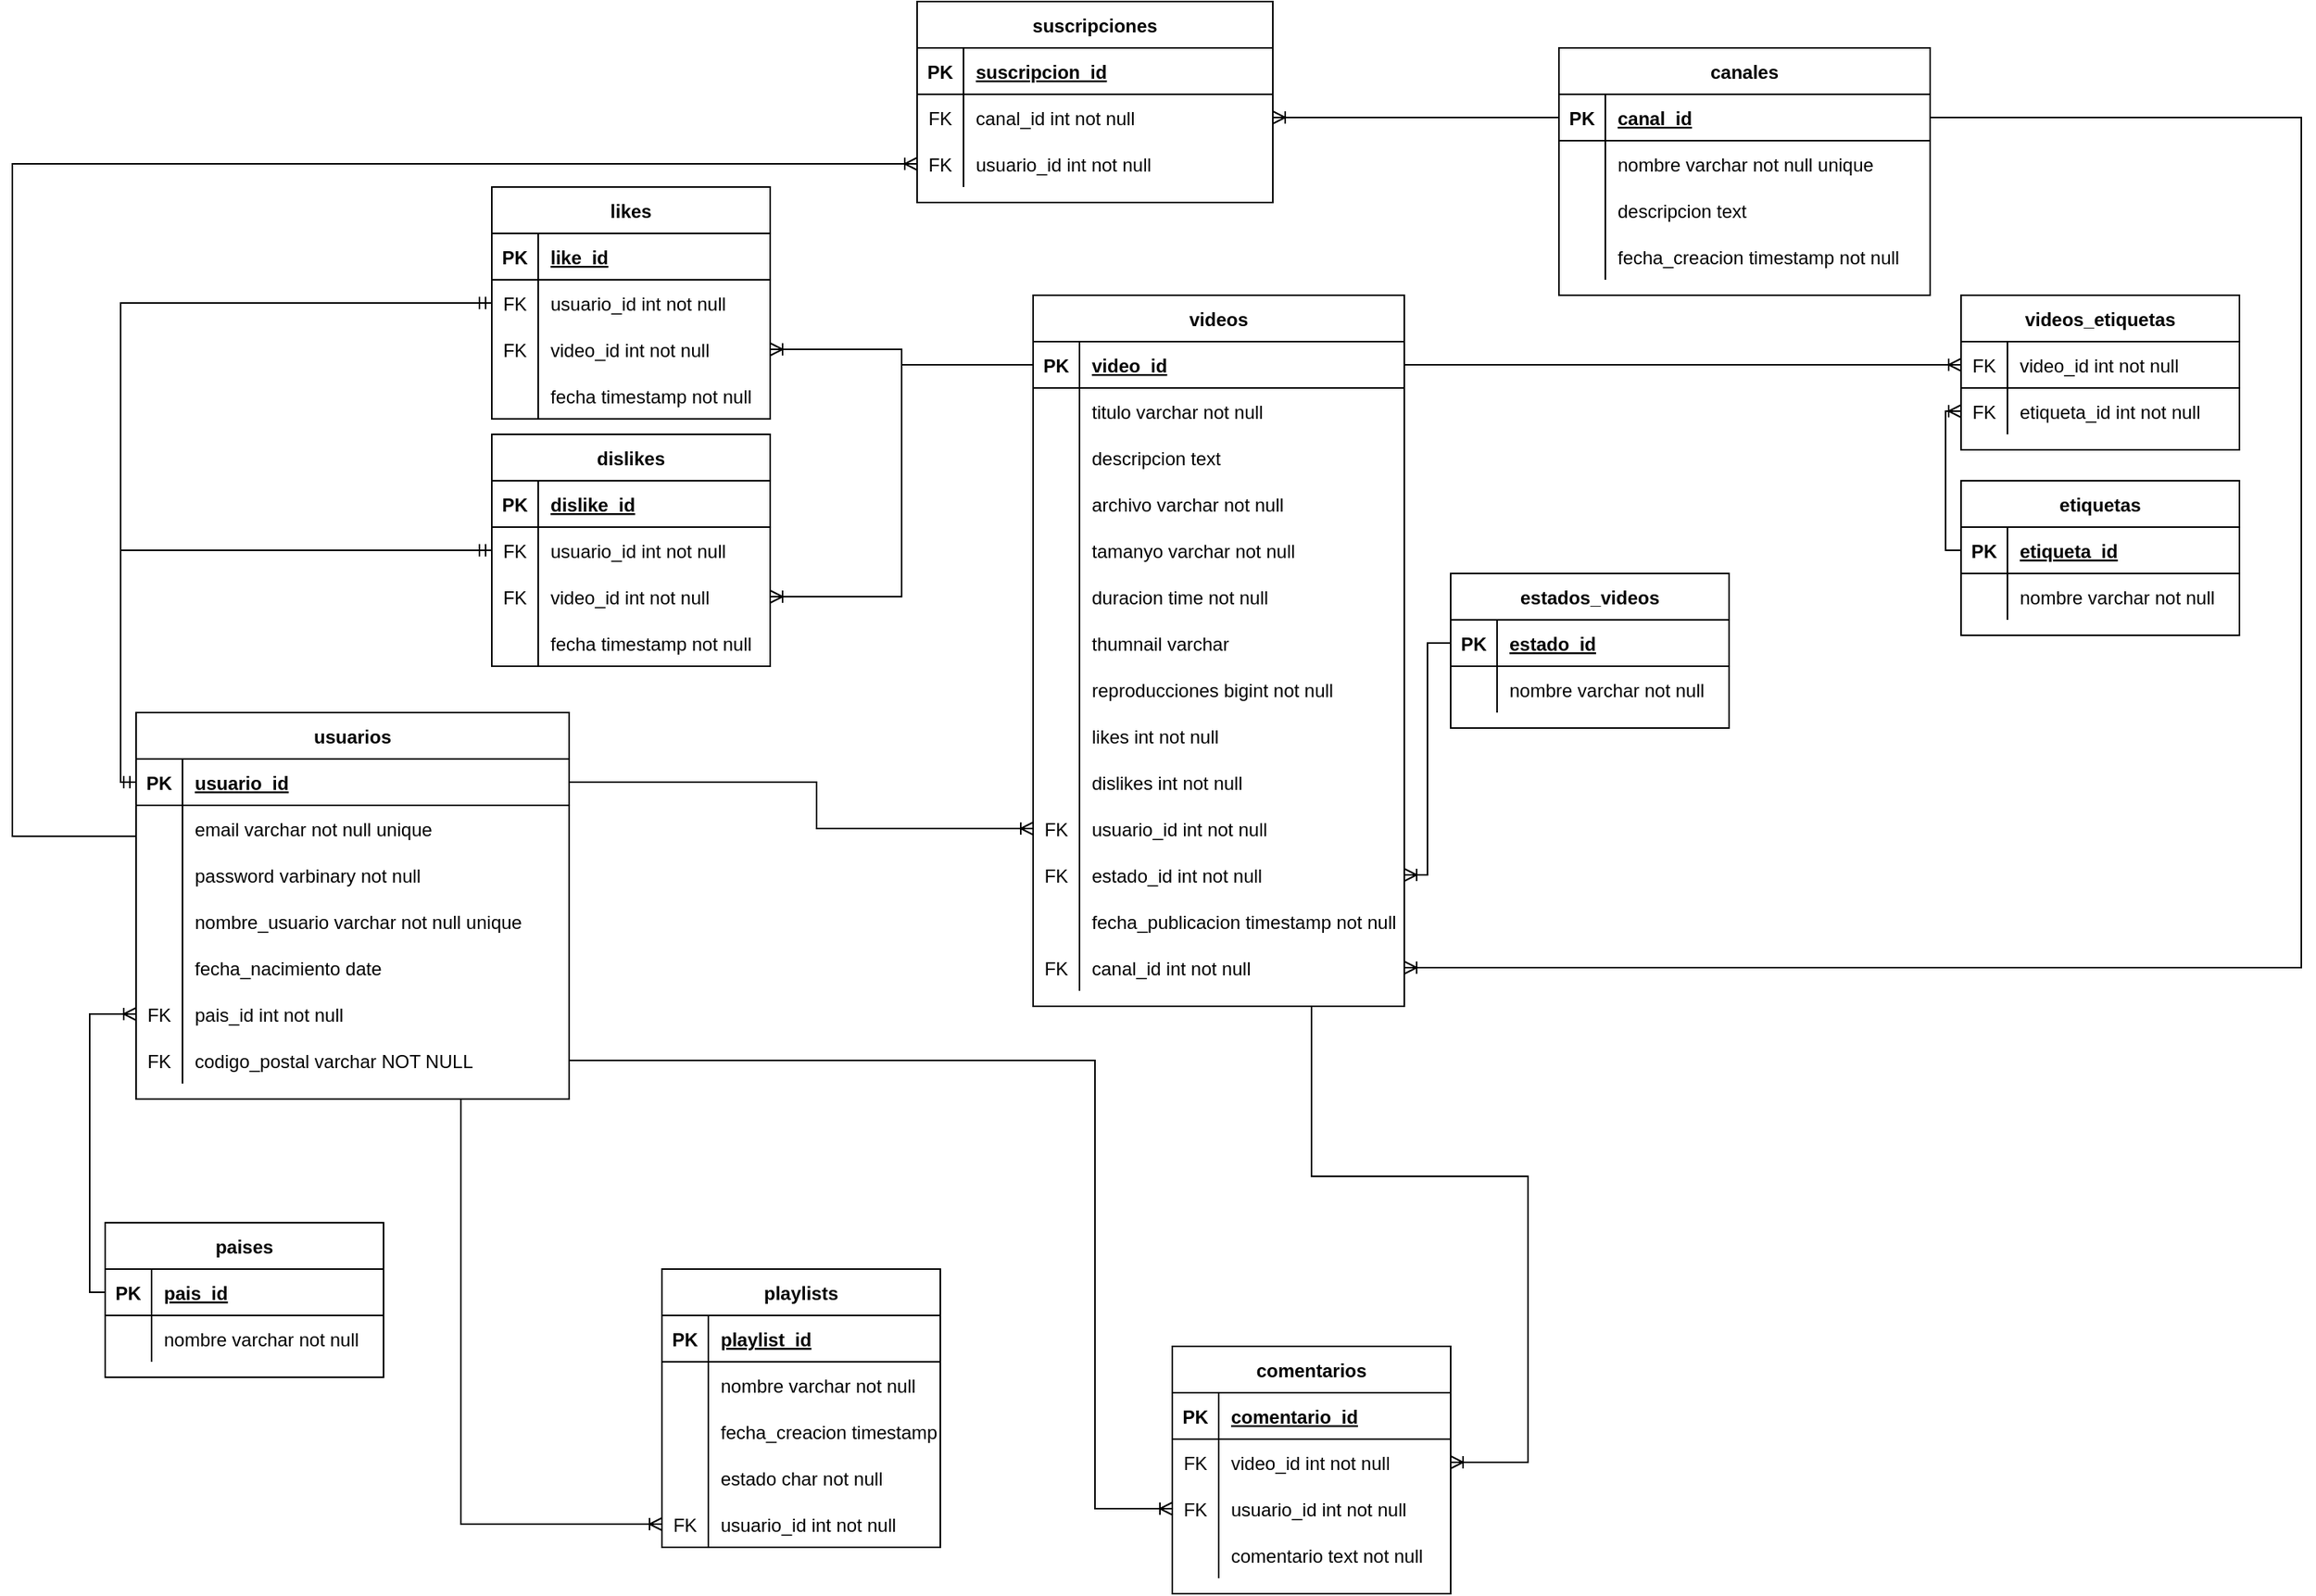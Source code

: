 <mxfile version="14.4.9" type="device"><diagram id="R2lEEEUBdFMjLlhIrx00" name="Page-1"><mxGraphModel dx="1892" dy="1236" grid="1" gridSize="10" guides="1" tooltips="1" connect="1" arrows="1" fold="1" page="1" pageScale="1" pageWidth="850" pageHeight="1100" math="0" shadow="0" extFonts="Permanent Marker^https://fonts.googleapis.com/css?family=Permanent+Marker"><root><mxCell id="0"/><mxCell id="1" parent="0"/><mxCell id="IpxBNxdWQADpbXSCdA3U-2" value="usuarios" style="shape=table;startSize=30;container=1;collapsible=1;childLayout=tableLayout;fixedRows=1;rowLines=0;fontStyle=1;align=center;resizeLast=1;" vertex="1" parent="1"><mxGeometry x="160" y="490" width="280" height="250" as="geometry"/></mxCell><mxCell id="IpxBNxdWQADpbXSCdA3U-3" value="" style="shape=partialRectangle;collapsible=0;dropTarget=0;pointerEvents=0;fillColor=none;top=0;left=0;bottom=1;right=0;points=[[0,0.5],[1,0.5]];portConstraint=eastwest;" vertex="1" parent="IpxBNxdWQADpbXSCdA3U-2"><mxGeometry y="30" width="280" height="30" as="geometry"/></mxCell><mxCell id="IpxBNxdWQADpbXSCdA3U-4" value="PK" style="shape=partialRectangle;connectable=0;fillColor=none;top=0;left=0;bottom=0;right=0;fontStyle=1;overflow=hidden;" vertex="1" parent="IpxBNxdWQADpbXSCdA3U-3"><mxGeometry width="30" height="30" as="geometry"/></mxCell><mxCell id="IpxBNxdWQADpbXSCdA3U-5" value="usuario_id" style="shape=partialRectangle;connectable=0;fillColor=none;top=0;left=0;bottom=0;right=0;align=left;spacingLeft=6;fontStyle=5;overflow=hidden;" vertex="1" parent="IpxBNxdWQADpbXSCdA3U-3"><mxGeometry x="30" width="250" height="30" as="geometry"/></mxCell><mxCell id="IpxBNxdWQADpbXSCdA3U-6" value="" style="shape=partialRectangle;collapsible=0;dropTarget=0;pointerEvents=0;fillColor=none;top=0;left=0;bottom=0;right=0;points=[[0,0.5],[1,0.5]];portConstraint=eastwest;" vertex="1" parent="IpxBNxdWQADpbXSCdA3U-2"><mxGeometry y="60" width="280" height="30" as="geometry"/></mxCell><mxCell id="IpxBNxdWQADpbXSCdA3U-7" value="" style="shape=partialRectangle;connectable=0;fillColor=none;top=0;left=0;bottom=0;right=0;editable=1;overflow=hidden;" vertex="1" parent="IpxBNxdWQADpbXSCdA3U-6"><mxGeometry width="30" height="30" as="geometry"/></mxCell><mxCell id="IpxBNxdWQADpbXSCdA3U-8" value="email varchar not null unique" style="shape=partialRectangle;connectable=0;fillColor=none;top=0;left=0;bottom=0;right=0;align=left;spacingLeft=6;overflow=hidden;" vertex="1" parent="IpxBNxdWQADpbXSCdA3U-6"><mxGeometry x="30" width="250" height="30" as="geometry"/></mxCell><mxCell id="IpxBNxdWQADpbXSCdA3U-9" value="" style="shape=partialRectangle;collapsible=0;dropTarget=0;pointerEvents=0;fillColor=none;top=0;left=0;bottom=0;right=0;points=[[0,0.5],[1,0.5]];portConstraint=eastwest;" vertex="1" parent="IpxBNxdWQADpbXSCdA3U-2"><mxGeometry y="90" width="280" height="30" as="geometry"/></mxCell><mxCell id="IpxBNxdWQADpbXSCdA3U-10" value="" style="shape=partialRectangle;connectable=0;fillColor=none;top=0;left=0;bottom=0;right=0;editable=1;overflow=hidden;" vertex="1" parent="IpxBNxdWQADpbXSCdA3U-9"><mxGeometry width="30" height="30" as="geometry"/></mxCell><mxCell id="IpxBNxdWQADpbXSCdA3U-11" value="password varbinary not null" style="shape=partialRectangle;connectable=0;fillColor=none;top=0;left=0;bottom=0;right=0;align=left;spacingLeft=6;overflow=hidden;" vertex="1" parent="IpxBNxdWQADpbXSCdA3U-9"><mxGeometry x="30" width="250" height="30" as="geometry"/></mxCell><mxCell id="IpxBNxdWQADpbXSCdA3U-12" value="" style="shape=partialRectangle;collapsible=0;dropTarget=0;pointerEvents=0;fillColor=none;top=0;left=0;bottom=0;right=0;points=[[0,0.5],[1,0.5]];portConstraint=eastwest;" vertex="1" parent="IpxBNxdWQADpbXSCdA3U-2"><mxGeometry y="120" width="280" height="30" as="geometry"/></mxCell><mxCell id="IpxBNxdWQADpbXSCdA3U-13" value="" style="shape=partialRectangle;connectable=0;fillColor=none;top=0;left=0;bottom=0;right=0;editable=1;overflow=hidden;" vertex="1" parent="IpxBNxdWQADpbXSCdA3U-12"><mxGeometry width="30" height="30" as="geometry"/></mxCell><mxCell id="IpxBNxdWQADpbXSCdA3U-14" value="nombre_usuario varchar not null unique" style="shape=partialRectangle;connectable=0;fillColor=none;top=0;left=0;bottom=0;right=0;align=left;spacingLeft=6;overflow=hidden;" vertex="1" parent="IpxBNxdWQADpbXSCdA3U-12"><mxGeometry x="30" width="250" height="30" as="geometry"/></mxCell><mxCell id="IpxBNxdWQADpbXSCdA3U-15" value="" style="shape=partialRectangle;collapsible=0;dropTarget=0;pointerEvents=0;fillColor=none;top=0;left=0;bottom=0;right=0;points=[[0,0.5],[1,0.5]];portConstraint=eastwest;" vertex="1" parent="IpxBNxdWQADpbXSCdA3U-2"><mxGeometry y="150" width="280" height="30" as="geometry"/></mxCell><mxCell id="IpxBNxdWQADpbXSCdA3U-16" value="" style="shape=partialRectangle;connectable=0;fillColor=none;top=0;left=0;bottom=0;right=0;editable=1;overflow=hidden;" vertex="1" parent="IpxBNxdWQADpbXSCdA3U-15"><mxGeometry width="30" height="30" as="geometry"/></mxCell><mxCell id="IpxBNxdWQADpbXSCdA3U-17" value="fecha_nacimiento date" style="shape=partialRectangle;connectable=0;fillColor=none;top=0;left=0;bottom=0;right=0;align=left;spacingLeft=6;overflow=hidden;" vertex="1" parent="IpxBNxdWQADpbXSCdA3U-15"><mxGeometry x="30" width="250" height="30" as="geometry"/></mxCell><mxCell id="IpxBNxdWQADpbXSCdA3U-18" value="" style="shape=partialRectangle;collapsible=0;dropTarget=0;pointerEvents=0;fillColor=none;top=0;left=0;bottom=0;right=0;points=[[0,0.5],[1,0.5]];portConstraint=eastwest;" vertex="1" parent="IpxBNxdWQADpbXSCdA3U-2"><mxGeometry y="180" width="280" height="30" as="geometry"/></mxCell><mxCell id="IpxBNxdWQADpbXSCdA3U-19" value="FK" style="shape=partialRectangle;connectable=0;fillColor=none;top=0;left=0;bottom=0;right=0;editable=1;overflow=hidden;" vertex="1" parent="IpxBNxdWQADpbXSCdA3U-18"><mxGeometry width="30" height="30" as="geometry"/></mxCell><mxCell id="IpxBNxdWQADpbXSCdA3U-20" value="pais_id int not null" style="shape=partialRectangle;connectable=0;fillColor=none;top=0;left=0;bottom=0;right=0;align=left;spacingLeft=6;overflow=hidden;" vertex="1" parent="IpxBNxdWQADpbXSCdA3U-18"><mxGeometry x="30" width="250" height="30" as="geometry"/></mxCell><mxCell id="IpxBNxdWQADpbXSCdA3U-21" value="" style="shape=partialRectangle;collapsible=0;dropTarget=0;pointerEvents=0;fillColor=none;top=0;left=0;bottom=0;right=0;points=[[0,0.5],[1,0.5]];portConstraint=eastwest;" vertex="1" parent="IpxBNxdWQADpbXSCdA3U-2"><mxGeometry y="210" width="280" height="30" as="geometry"/></mxCell><mxCell id="IpxBNxdWQADpbXSCdA3U-22" value="FK" style="shape=partialRectangle;connectable=0;fillColor=none;top=0;left=0;bottom=0;right=0;editable=1;overflow=hidden;" vertex="1" parent="IpxBNxdWQADpbXSCdA3U-21"><mxGeometry width="30" height="30" as="geometry"/></mxCell><mxCell id="IpxBNxdWQADpbXSCdA3U-23" value="codigo_postal varchar NOT NULL" style="shape=partialRectangle;connectable=0;fillColor=none;top=0;left=0;bottom=0;right=0;align=left;spacingLeft=6;overflow=hidden;" vertex="1" parent="IpxBNxdWQADpbXSCdA3U-21"><mxGeometry x="30" width="250" height="30" as="geometry"/></mxCell><mxCell id="IpxBNxdWQADpbXSCdA3U-24" value="videos" style="shape=table;startSize=30;container=1;collapsible=1;childLayout=tableLayout;fixedRows=1;rowLines=0;fontStyle=1;align=center;resizeLast=1;" vertex="1" parent="1"><mxGeometry x="740" y="220" width="240" height="460" as="geometry"/></mxCell><mxCell id="IpxBNxdWQADpbXSCdA3U-25" value="" style="shape=partialRectangle;collapsible=0;dropTarget=0;pointerEvents=0;fillColor=none;top=0;left=0;bottom=1;right=0;points=[[0,0.5],[1,0.5]];portConstraint=eastwest;" vertex="1" parent="IpxBNxdWQADpbXSCdA3U-24"><mxGeometry y="30" width="240" height="30" as="geometry"/></mxCell><mxCell id="IpxBNxdWQADpbXSCdA3U-26" value="PK" style="shape=partialRectangle;connectable=0;fillColor=none;top=0;left=0;bottom=0;right=0;fontStyle=1;overflow=hidden;" vertex="1" parent="IpxBNxdWQADpbXSCdA3U-25"><mxGeometry width="30" height="30" as="geometry"/></mxCell><mxCell id="IpxBNxdWQADpbXSCdA3U-27" value="video_id" style="shape=partialRectangle;connectable=0;fillColor=none;top=0;left=0;bottom=0;right=0;align=left;spacingLeft=6;fontStyle=5;overflow=hidden;" vertex="1" parent="IpxBNxdWQADpbXSCdA3U-25"><mxGeometry x="30" width="210" height="30" as="geometry"/></mxCell><mxCell id="IpxBNxdWQADpbXSCdA3U-28" value="" style="shape=partialRectangle;collapsible=0;dropTarget=0;pointerEvents=0;fillColor=none;top=0;left=0;bottom=0;right=0;points=[[0,0.5],[1,0.5]];portConstraint=eastwest;" vertex="1" parent="IpxBNxdWQADpbXSCdA3U-24"><mxGeometry y="60" width="240" height="30" as="geometry"/></mxCell><mxCell id="IpxBNxdWQADpbXSCdA3U-29" value="" style="shape=partialRectangle;connectable=0;fillColor=none;top=0;left=0;bottom=0;right=0;editable=1;overflow=hidden;" vertex="1" parent="IpxBNxdWQADpbXSCdA3U-28"><mxGeometry width="30" height="30" as="geometry"/></mxCell><mxCell id="IpxBNxdWQADpbXSCdA3U-30" value="titulo varchar not null" style="shape=partialRectangle;connectable=0;fillColor=none;top=0;left=0;bottom=0;right=0;align=left;spacingLeft=6;overflow=hidden;" vertex="1" parent="IpxBNxdWQADpbXSCdA3U-28"><mxGeometry x="30" width="210" height="30" as="geometry"/></mxCell><mxCell id="IpxBNxdWQADpbXSCdA3U-31" value="" style="shape=partialRectangle;collapsible=0;dropTarget=0;pointerEvents=0;fillColor=none;top=0;left=0;bottom=0;right=0;points=[[0,0.5],[1,0.5]];portConstraint=eastwest;" vertex="1" parent="IpxBNxdWQADpbXSCdA3U-24"><mxGeometry y="90" width="240" height="30" as="geometry"/></mxCell><mxCell id="IpxBNxdWQADpbXSCdA3U-32" value="" style="shape=partialRectangle;connectable=0;fillColor=none;top=0;left=0;bottom=0;right=0;editable=1;overflow=hidden;" vertex="1" parent="IpxBNxdWQADpbXSCdA3U-31"><mxGeometry width="30" height="30" as="geometry"/></mxCell><mxCell id="IpxBNxdWQADpbXSCdA3U-33" value="descripcion text" style="shape=partialRectangle;connectable=0;fillColor=none;top=0;left=0;bottom=0;right=0;align=left;spacingLeft=6;overflow=hidden;" vertex="1" parent="IpxBNxdWQADpbXSCdA3U-31"><mxGeometry x="30" width="210" height="30" as="geometry"/></mxCell><mxCell id="IpxBNxdWQADpbXSCdA3U-34" value="" style="shape=partialRectangle;collapsible=0;dropTarget=0;pointerEvents=0;fillColor=none;top=0;left=0;bottom=0;right=0;points=[[0,0.5],[1,0.5]];portConstraint=eastwest;" vertex="1" parent="IpxBNxdWQADpbXSCdA3U-24"><mxGeometry y="120" width="240" height="30" as="geometry"/></mxCell><mxCell id="IpxBNxdWQADpbXSCdA3U-35" value="" style="shape=partialRectangle;connectable=0;fillColor=none;top=0;left=0;bottom=0;right=0;editable=1;overflow=hidden;" vertex="1" parent="IpxBNxdWQADpbXSCdA3U-34"><mxGeometry width="30" height="30" as="geometry"/></mxCell><mxCell id="IpxBNxdWQADpbXSCdA3U-36" value="archivo varchar not null" style="shape=partialRectangle;connectable=0;fillColor=none;top=0;left=0;bottom=0;right=0;align=left;spacingLeft=6;overflow=hidden;" vertex="1" parent="IpxBNxdWQADpbXSCdA3U-34"><mxGeometry x="30" width="210" height="30" as="geometry"/></mxCell><mxCell id="IpxBNxdWQADpbXSCdA3U-37" value="" style="shape=partialRectangle;collapsible=0;dropTarget=0;pointerEvents=0;fillColor=none;top=0;left=0;bottom=0;right=0;points=[[0,0.5],[1,0.5]];portConstraint=eastwest;" vertex="1" parent="IpxBNxdWQADpbXSCdA3U-24"><mxGeometry y="150" width="240" height="30" as="geometry"/></mxCell><mxCell id="IpxBNxdWQADpbXSCdA3U-38" value="" style="shape=partialRectangle;connectable=0;fillColor=none;top=0;left=0;bottom=0;right=0;editable=1;overflow=hidden;" vertex="1" parent="IpxBNxdWQADpbXSCdA3U-37"><mxGeometry width="30" height="30" as="geometry"/></mxCell><mxCell id="IpxBNxdWQADpbXSCdA3U-39" value="tamanyo varchar not null" style="shape=partialRectangle;connectable=0;fillColor=none;top=0;left=0;bottom=0;right=0;align=left;spacingLeft=6;overflow=hidden;" vertex="1" parent="IpxBNxdWQADpbXSCdA3U-37"><mxGeometry x="30" width="210" height="30" as="geometry"/></mxCell><mxCell id="IpxBNxdWQADpbXSCdA3U-40" value="" style="shape=partialRectangle;collapsible=0;dropTarget=0;pointerEvents=0;fillColor=none;top=0;left=0;bottom=0;right=0;points=[[0,0.5],[1,0.5]];portConstraint=eastwest;" vertex="1" parent="IpxBNxdWQADpbXSCdA3U-24"><mxGeometry y="180" width="240" height="30" as="geometry"/></mxCell><mxCell id="IpxBNxdWQADpbXSCdA3U-41" value="" style="shape=partialRectangle;connectable=0;fillColor=none;top=0;left=0;bottom=0;right=0;editable=1;overflow=hidden;" vertex="1" parent="IpxBNxdWQADpbXSCdA3U-40"><mxGeometry width="30" height="30" as="geometry"/></mxCell><mxCell id="IpxBNxdWQADpbXSCdA3U-42" value="duracion time not null" style="shape=partialRectangle;connectable=0;fillColor=none;top=0;left=0;bottom=0;right=0;align=left;spacingLeft=6;overflow=hidden;" vertex="1" parent="IpxBNxdWQADpbXSCdA3U-40"><mxGeometry x="30" width="210" height="30" as="geometry"/></mxCell><mxCell id="IpxBNxdWQADpbXSCdA3U-43" value="" style="shape=partialRectangle;collapsible=0;dropTarget=0;pointerEvents=0;fillColor=none;top=0;left=0;bottom=0;right=0;points=[[0,0.5],[1,0.5]];portConstraint=eastwest;" vertex="1" parent="IpxBNxdWQADpbXSCdA3U-24"><mxGeometry y="210" width="240" height="30" as="geometry"/></mxCell><mxCell id="IpxBNxdWQADpbXSCdA3U-44" value="" style="shape=partialRectangle;connectable=0;fillColor=none;top=0;left=0;bottom=0;right=0;editable=1;overflow=hidden;" vertex="1" parent="IpxBNxdWQADpbXSCdA3U-43"><mxGeometry width="30" height="30" as="geometry"/></mxCell><mxCell id="IpxBNxdWQADpbXSCdA3U-45" value="thumnail varchar" style="shape=partialRectangle;connectable=0;fillColor=none;top=0;left=0;bottom=0;right=0;align=left;spacingLeft=6;overflow=hidden;" vertex="1" parent="IpxBNxdWQADpbXSCdA3U-43"><mxGeometry x="30" width="210" height="30" as="geometry"/></mxCell><mxCell id="IpxBNxdWQADpbXSCdA3U-46" value="" style="shape=partialRectangle;collapsible=0;dropTarget=0;pointerEvents=0;fillColor=none;top=0;left=0;bottom=0;right=0;points=[[0,0.5],[1,0.5]];portConstraint=eastwest;" vertex="1" parent="IpxBNxdWQADpbXSCdA3U-24"><mxGeometry y="240" width="240" height="30" as="geometry"/></mxCell><mxCell id="IpxBNxdWQADpbXSCdA3U-47" value="" style="shape=partialRectangle;connectable=0;fillColor=none;top=0;left=0;bottom=0;right=0;editable=1;overflow=hidden;" vertex="1" parent="IpxBNxdWQADpbXSCdA3U-46"><mxGeometry width="30" height="30" as="geometry"/></mxCell><mxCell id="IpxBNxdWQADpbXSCdA3U-48" value="reproducciones bigint not null" style="shape=partialRectangle;connectable=0;fillColor=none;top=0;left=0;bottom=0;right=0;align=left;spacingLeft=6;overflow=hidden;" vertex="1" parent="IpxBNxdWQADpbXSCdA3U-46"><mxGeometry x="30" width="210" height="30" as="geometry"/></mxCell><mxCell id="IpxBNxdWQADpbXSCdA3U-49" value="" style="shape=partialRectangle;collapsible=0;dropTarget=0;pointerEvents=0;fillColor=none;top=0;left=0;bottom=0;right=0;points=[[0,0.5],[1,0.5]];portConstraint=eastwest;" vertex="1" parent="IpxBNxdWQADpbXSCdA3U-24"><mxGeometry y="270" width="240" height="30" as="geometry"/></mxCell><mxCell id="IpxBNxdWQADpbXSCdA3U-50" value="" style="shape=partialRectangle;connectable=0;fillColor=none;top=0;left=0;bottom=0;right=0;editable=1;overflow=hidden;" vertex="1" parent="IpxBNxdWQADpbXSCdA3U-49"><mxGeometry width="30" height="30" as="geometry"/></mxCell><mxCell id="IpxBNxdWQADpbXSCdA3U-51" value="likes int not null" style="shape=partialRectangle;connectable=0;fillColor=none;top=0;left=0;bottom=0;right=0;align=left;spacingLeft=6;overflow=hidden;" vertex="1" parent="IpxBNxdWQADpbXSCdA3U-49"><mxGeometry x="30" width="210" height="30" as="geometry"/></mxCell><mxCell id="IpxBNxdWQADpbXSCdA3U-52" value="" style="shape=partialRectangle;collapsible=0;dropTarget=0;pointerEvents=0;fillColor=none;top=0;left=0;bottom=0;right=0;points=[[0,0.5],[1,0.5]];portConstraint=eastwest;" vertex="1" parent="IpxBNxdWQADpbXSCdA3U-24"><mxGeometry y="300" width="240" height="30" as="geometry"/></mxCell><mxCell id="IpxBNxdWQADpbXSCdA3U-53" value="" style="shape=partialRectangle;connectable=0;fillColor=none;top=0;left=0;bottom=0;right=0;editable=1;overflow=hidden;" vertex="1" parent="IpxBNxdWQADpbXSCdA3U-52"><mxGeometry width="30" height="30" as="geometry"/></mxCell><mxCell id="IpxBNxdWQADpbXSCdA3U-54" value="dislikes int not null" style="shape=partialRectangle;connectable=0;fillColor=none;top=0;left=0;bottom=0;right=0;align=left;spacingLeft=6;overflow=hidden;" vertex="1" parent="IpxBNxdWQADpbXSCdA3U-52"><mxGeometry x="30" width="210" height="30" as="geometry"/></mxCell><mxCell id="IpxBNxdWQADpbXSCdA3U-55" value="" style="shape=partialRectangle;collapsible=0;dropTarget=0;pointerEvents=0;fillColor=none;top=0;left=0;bottom=0;right=0;points=[[0,0.5],[1,0.5]];portConstraint=eastwest;" vertex="1" parent="IpxBNxdWQADpbXSCdA3U-24"><mxGeometry y="330" width="240" height="30" as="geometry"/></mxCell><mxCell id="IpxBNxdWQADpbXSCdA3U-56" value="FK" style="shape=partialRectangle;connectable=0;fillColor=none;top=0;left=0;bottom=0;right=0;editable=1;overflow=hidden;" vertex="1" parent="IpxBNxdWQADpbXSCdA3U-55"><mxGeometry width="30" height="30" as="geometry"/></mxCell><mxCell id="IpxBNxdWQADpbXSCdA3U-57" value="usuario_id int not null" style="shape=partialRectangle;connectable=0;fillColor=none;top=0;left=0;bottom=0;right=0;align=left;spacingLeft=6;overflow=hidden;" vertex="1" parent="IpxBNxdWQADpbXSCdA3U-55"><mxGeometry x="30" width="210" height="30" as="geometry"/></mxCell><mxCell id="IpxBNxdWQADpbXSCdA3U-71" value="" style="shape=partialRectangle;collapsible=0;dropTarget=0;pointerEvents=0;fillColor=none;top=0;left=0;bottom=0;right=0;points=[[0,0.5],[1,0.5]];portConstraint=eastwest;" vertex="1" parent="IpxBNxdWQADpbXSCdA3U-24"><mxGeometry y="360" width="240" height="30" as="geometry"/></mxCell><mxCell id="IpxBNxdWQADpbXSCdA3U-72" value="FK" style="shape=partialRectangle;connectable=0;fillColor=none;top=0;left=0;bottom=0;right=0;editable=1;overflow=hidden;" vertex="1" parent="IpxBNxdWQADpbXSCdA3U-71"><mxGeometry width="30" height="30" as="geometry"/></mxCell><mxCell id="IpxBNxdWQADpbXSCdA3U-73" value="estado_id int not null" style="shape=partialRectangle;connectable=0;fillColor=none;top=0;left=0;bottom=0;right=0;align=left;spacingLeft=6;overflow=hidden;" vertex="1" parent="IpxBNxdWQADpbXSCdA3U-71"><mxGeometry x="30" width="210" height="30" as="geometry"/></mxCell><mxCell id="IpxBNxdWQADpbXSCdA3U-88" value="" style="shape=partialRectangle;collapsible=0;dropTarget=0;pointerEvents=0;fillColor=none;top=0;left=0;bottom=0;right=0;points=[[0,0.5],[1,0.5]];portConstraint=eastwest;" vertex="1" parent="IpxBNxdWQADpbXSCdA3U-24"><mxGeometry y="390" width="240" height="30" as="geometry"/></mxCell><mxCell id="IpxBNxdWQADpbXSCdA3U-89" value="" style="shape=partialRectangle;connectable=0;fillColor=none;top=0;left=0;bottom=0;right=0;editable=1;overflow=hidden;" vertex="1" parent="IpxBNxdWQADpbXSCdA3U-88"><mxGeometry width="30" height="30" as="geometry"/></mxCell><mxCell id="IpxBNxdWQADpbXSCdA3U-90" value="fecha_publicacion timestamp not null" style="shape=partialRectangle;connectable=0;fillColor=none;top=0;left=0;bottom=0;right=0;align=left;spacingLeft=6;overflow=hidden;" vertex="1" parent="IpxBNxdWQADpbXSCdA3U-88"><mxGeometry x="30" width="210" height="30" as="geometry"/></mxCell><mxCell id="IpxBNxdWQADpbXSCdA3U-207" value="" style="shape=partialRectangle;collapsible=0;dropTarget=0;pointerEvents=0;fillColor=none;top=0;left=0;bottom=0;right=0;points=[[0,0.5],[1,0.5]];portConstraint=eastwest;" vertex="1" parent="IpxBNxdWQADpbXSCdA3U-24"><mxGeometry y="420" width="240" height="30" as="geometry"/></mxCell><mxCell id="IpxBNxdWQADpbXSCdA3U-208" value="FK" style="shape=partialRectangle;connectable=0;fillColor=none;top=0;left=0;bottom=0;right=0;editable=1;overflow=hidden;" vertex="1" parent="IpxBNxdWQADpbXSCdA3U-207"><mxGeometry width="30" height="30" as="geometry"/></mxCell><mxCell id="IpxBNxdWQADpbXSCdA3U-209" value="canal_id int not null" style="shape=partialRectangle;connectable=0;fillColor=none;top=0;left=0;bottom=0;right=0;align=left;spacingLeft=6;overflow=hidden;" vertex="1" parent="IpxBNxdWQADpbXSCdA3U-207"><mxGeometry x="30" width="210" height="30" as="geometry"/></mxCell><mxCell id="IpxBNxdWQADpbXSCdA3U-58" value="estados_videos" style="shape=table;startSize=30;container=1;collapsible=1;childLayout=tableLayout;fixedRows=1;rowLines=0;fontStyle=1;align=center;resizeLast=1;" vertex="1" parent="1"><mxGeometry x="1010" y="400" width="180" height="100" as="geometry"/></mxCell><mxCell id="IpxBNxdWQADpbXSCdA3U-59" value="" style="shape=partialRectangle;collapsible=0;dropTarget=0;pointerEvents=0;fillColor=none;top=0;left=0;bottom=1;right=0;points=[[0,0.5],[1,0.5]];portConstraint=eastwest;" vertex="1" parent="IpxBNxdWQADpbXSCdA3U-58"><mxGeometry y="30" width="180" height="30" as="geometry"/></mxCell><mxCell id="IpxBNxdWQADpbXSCdA3U-60" value="PK" style="shape=partialRectangle;connectable=0;fillColor=none;top=0;left=0;bottom=0;right=0;fontStyle=1;overflow=hidden;" vertex="1" parent="IpxBNxdWQADpbXSCdA3U-59"><mxGeometry width="30" height="30" as="geometry"/></mxCell><mxCell id="IpxBNxdWQADpbXSCdA3U-61" value="estado_id" style="shape=partialRectangle;connectable=0;fillColor=none;top=0;left=0;bottom=0;right=0;align=left;spacingLeft=6;fontStyle=5;overflow=hidden;" vertex="1" parent="IpxBNxdWQADpbXSCdA3U-59"><mxGeometry x="30" width="150" height="30" as="geometry"/></mxCell><mxCell id="IpxBNxdWQADpbXSCdA3U-62" value="" style="shape=partialRectangle;collapsible=0;dropTarget=0;pointerEvents=0;fillColor=none;top=0;left=0;bottom=0;right=0;points=[[0,0.5],[1,0.5]];portConstraint=eastwest;" vertex="1" parent="IpxBNxdWQADpbXSCdA3U-58"><mxGeometry y="60" width="180" height="30" as="geometry"/></mxCell><mxCell id="IpxBNxdWQADpbXSCdA3U-63" value="" style="shape=partialRectangle;connectable=0;fillColor=none;top=0;left=0;bottom=0;right=0;editable=1;overflow=hidden;" vertex="1" parent="IpxBNxdWQADpbXSCdA3U-62"><mxGeometry width="30" height="30" as="geometry"/></mxCell><mxCell id="IpxBNxdWQADpbXSCdA3U-64" value="nombre varchar not null" style="shape=partialRectangle;connectable=0;fillColor=none;top=0;left=0;bottom=0;right=0;align=left;spacingLeft=6;overflow=hidden;" vertex="1" parent="IpxBNxdWQADpbXSCdA3U-62"><mxGeometry x="30" width="150" height="30" as="geometry"/></mxCell><mxCell id="IpxBNxdWQADpbXSCdA3U-74" value="etiquetas" style="shape=table;startSize=30;container=1;collapsible=1;childLayout=tableLayout;fixedRows=1;rowLines=0;fontStyle=1;align=center;resizeLast=1;" vertex="1" parent="1"><mxGeometry x="1340" y="340" width="180" height="100" as="geometry"/></mxCell><mxCell id="IpxBNxdWQADpbXSCdA3U-75" value="" style="shape=partialRectangle;collapsible=0;dropTarget=0;pointerEvents=0;fillColor=none;top=0;left=0;bottom=1;right=0;points=[[0,0.5],[1,0.5]];portConstraint=eastwest;" vertex="1" parent="IpxBNxdWQADpbXSCdA3U-74"><mxGeometry y="30" width="180" height="30" as="geometry"/></mxCell><mxCell id="IpxBNxdWQADpbXSCdA3U-76" value="PK" style="shape=partialRectangle;connectable=0;fillColor=none;top=0;left=0;bottom=0;right=0;fontStyle=1;overflow=hidden;" vertex="1" parent="IpxBNxdWQADpbXSCdA3U-75"><mxGeometry width="30" height="30" as="geometry"/></mxCell><mxCell id="IpxBNxdWQADpbXSCdA3U-77" value="etiqueta_id" style="shape=partialRectangle;connectable=0;fillColor=none;top=0;left=0;bottom=0;right=0;align=left;spacingLeft=6;fontStyle=5;overflow=hidden;" vertex="1" parent="IpxBNxdWQADpbXSCdA3U-75"><mxGeometry x="30" width="150" height="30" as="geometry"/></mxCell><mxCell id="IpxBNxdWQADpbXSCdA3U-78" value="" style="shape=partialRectangle;collapsible=0;dropTarget=0;pointerEvents=0;fillColor=none;top=0;left=0;bottom=0;right=0;points=[[0,0.5],[1,0.5]];portConstraint=eastwest;" vertex="1" parent="IpxBNxdWQADpbXSCdA3U-74"><mxGeometry y="60" width="180" height="30" as="geometry"/></mxCell><mxCell id="IpxBNxdWQADpbXSCdA3U-79" value="" style="shape=partialRectangle;connectable=0;fillColor=none;top=0;left=0;bottom=0;right=0;editable=1;overflow=hidden;" vertex="1" parent="IpxBNxdWQADpbXSCdA3U-78"><mxGeometry width="30" height="30" as="geometry"/></mxCell><mxCell id="IpxBNxdWQADpbXSCdA3U-80" value="nombre varchar not null" style="shape=partialRectangle;connectable=0;fillColor=none;top=0;left=0;bottom=0;right=0;align=left;spacingLeft=6;overflow=hidden;" vertex="1" parent="IpxBNxdWQADpbXSCdA3U-78"><mxGeometry x="30" width="150" height="30" as="geometry"/></mxCell><mxCell id="IpxBNxdWQADpbXSCdA3U-91" value="canales" style="shape=table;startSize=30;container=1;collapsible=1;childLayout=tableLayout;fixedRows=1;rowLines=0;fontStyle=1;align=center;resizeLast=1;" vertex="1" parent="1"><mxGeometry x="1080" y="60" width="240" height="160" as="geometry"/></mxCell><mxCell id="IpxBNxdWQADpbXSCdA3U-92" value="" style="shape=partialRectangle;collapsible=0;dropTarget=0;pointerEvents=0;fillColor=none;top=0;left=0;bottom=1;right=0;points=[[0,0.5],[1,0.5]];portConstraint=eastwest;" vertex="1" parent="IpxBNxdWQADpbXSCdA3U-91"><mxGeometry y="30" width="240" height="30" as="geometry"/></mxCell><mxCell id="IpxBNxdWQADpbXSCdA3U-93" value="PK" style="shape=partialRectangle;connectable=0;fillColor=none;top=0;left=0;bottom=0;right=0;fontStyle=1;overflow=hidden;" vertex="1" parent="IpxBNxdWQADpbXSCdA3U-92"><mxGeometry width="30" height="30" as="geometry"/></mxCell><mxCell id="IpxBNxdWQADpbXSCdA3U-94" value="canal_id" style="shape=partialRectangle;connectable=0;fillColor=none;top=0;left=0;bottom=0;right=0;align=left;spacingLeft=6;fontStyle=5;overflow=hidden;" vertex="1" parent="IpxBNxdWQADpbXSCdA3U-92"><mxGeometry x="30" width="210" height="30" as="geometry"/></mxCell><mxCell id="IpxBNxdWQADpbXSCdA3U-95" value="" style="shape=partialRectangle;collapsible=0;dropTarget=0;pointerEvents=0;fillColor=none;top=0;left=0;bottom=0;right=0;points=[[0,0.5],[1,0.5]];portConstraint=eastwest;" vertex="1" parent="IpxBNxdWQADpbXSCdA3U-91"><mxGeometry y="60" width="240" height="30" as="geometry"/></mxCell><mxCell id="IpxBNxdWQADpbXSCdA3U-96" value="" style="shape=partialRectangle;connectable=0;fillColor=none;top=0;left=0;bottom=0;right=0;editable=1;overflow=hidden;" vertex="1" parent="IpxBNxdWQADpbXSCdA3U-95"><mxGeometry width="30" height="30" as="geometry"/></mxCell><mxCell id="IpxBNxdWQADpbXSCdA3U-97" value="nombre varchar not null unique" style="shape=partialRectangle;connectable=0;fillColor=none;top=0;left=0;bottom=0;right=0;align=left;spacingLeft=6;overflow=hidden;" vertex="1" parent="IpxBNxdWQADpbXSCdA3U-95"><mxGeometry x="30" width="210" height="30" as="geometry"/></mxCell><mxCell id="IpxBNxdWQADpbXSCdA3U-98" value="" style="shape=partialRectangle;collapsible=0;dropTarget=0;pointerEvents=0;fillColor=none;top=0;left=0;bottom=0;right=0;points=[[0,0.5],[1,0.5]];portConstraint=eastwest;" vertex="1" parent="IpxBNxdWQADpbXSCdA3U-91"><mxGeometry y="90" width="240" height="30" as="geometry"/></mxCell><mxCell id="IpxBNxdWQADpbXSCdA3U-99" value="" style="shape=partialRectangle;connectable=0;fillColor=none;top=0;left=0;bottom=0;right=0;editable=1;overflow=hidden;" vertex="1" parent="IpxBNxdWQADpbXSCdA3U-98"><mxGeometry width="30" height="30" as="geometry"/></mxCell><mxCell id="IpxBNxdWQADpbXSCdA3U-100" value="descripcion text" style="shape=partialRectangle;connectable=0;fillColor=none;top=0;left=0;bottom=0;right=0;align=left;spacingLeft=6;overflow=hidden;" vertex="1" parent="IpxBNxdWQADpbXSCdA3U-98"><mxGeometry x="30" width="210" height="30" as="geometry"/></mxCell><mxCell id="IpxBNxdWQADpbXSCdA3U-101" value="" style="shape=partialRectangle;collapsible=0;dropTarget=0;pointerEvents=0;fillColor=none;top=0;left=0;bottom=0;right=0;points=[[0,0.5],[1,0.5]];portConstraint=eastwest;" vertex="1" parent="IpxBNxdWQADpbXSCdA3U-91"><mxGeometry y="120" width="240" height="30" as="geometry"/></mxCell><mxCell id="IpxBNxdWQADpbXSCdA3U-102" value="" style="shape=partialRectangle;connectable=0;fillColor=none;top=0;left=0;bottom=0;right=0;editable=1;overflow=hidden;" vertex="1" parent="IpxBNxdWQADpbXSCdA3U-101"><mxGeometry width="30" height="30" as="geometry"/></mxCell><mxCell id="IpxBNxdWQADpbXSCdA3U-103" value="fecha_creacion timestamp not null" style="shape=partialRectangle;connectable=0;fillColor=none;top=0;left=0;bottom=0;right=0;align=left;spacingLeft=6;overflow=hidden;" vertex="1" parent="IpxBNxdWQADpbXSCdA3U-101"><mxGeometry x="30" width="210" height="30" as="geometry"/></mxCell><mxCell id="IpxBNxdWQADpbXSCdA3U-107" value="suscripciones" style="shape=table;startSize=30;container=1;collapsible=1;childLayout=tableLayout;fixedRows=1;rowLines=0;fontStyle=1;align=center;resizeLast=1;" vertex="1" parent="1"><mxGeometry x="665" y="30" width="230" height="130" as="geometry"/></mxCell><mxCell id="IpxBNxdWQADpbXSCdA3U-108" value="" style="shape=partialRectangle;collapsible=0;dropTarget=0;pointerEvents=0;fillColor=none;top=0;left=0;bottom=1;right=0;points=[[0,0.5],[1,0.5]];portConstraint=eastwest;" vertex="1" parent="IpxBNxdWQADpbXSCdA3U-107"><mxGeometry y="30" width="230" height="30" as="geometry"/></mxCell><mxCell id="IpxBNxdWQADpbXSCdA3U-109" value="PK" style="shape=partialRectangle;connectable=0;fillColor=none;top=0;left=0;bottom=0;right=0;fontStyle=1;overflow=hidden;" vertex="1" parent="IpxBNxdWQADpbXSCdA3U-108"><mxGeometry width="30" height="30" as="geometry"/></mxCell><mxCell id="IpxBNxdWQADpbXSCdA3U-110" value="suscripcion_id" style="shape=partialRectangle;connectable=0;fillColor=none;top=0;left=0;bottom=0;right=0;align=left;spacingLeft=6;fontStyle=5;overflow=hidden;" vertex="1" parent="IpxBNxdWQADpbXSCdA3U-108"><mxGeometry x="30" width="200" height="30" as="geometry"/></mxCell><mxCell id="IpxBNxdWQADpbXSCdA3U-111" value="" style="shape=partialRectangle;collapsible=0;dropTarget=0;pointerEvents=0;fillColor=none;top=0;left=0;bottom=0;right=0;points=[[0,0.5],[1,0.5]];portConstraint=eastwest;" vertex="1" parent="IpxBNxdWQADpbXSCdA3U-107"><mxGeometry y="60" width="230" height="30" as="geometry"/></mxCell><mxCell id="IpxBNxdWQADpbXSCdA3U-112" value="FK" style="shape=partialRectangle;connectable=0;fillColor=none;top=0;left=0;bottom=0;right=0;editable=1;overflow=hidden;" vertex="1" parent="IpxBNxdWQADpbXSCdA3U-111"><mxGeometry width="30" height="30" as="geometry"/></mxCell><mxCell id="IpxBNxdWQADpbXSCdA3U-113" value="canal_id int not null" style="shape=partialRectangle;connectable=0;fillColor=none;top=0;left=0;bottom=0;right=0;align=left;spacingLeft=6;overflow=hidden;" vertex="1" parent="IpxBNxdWQADpbXSCdA3U-111"><mxGeometry x="30" width="200" height="30" as="geometry"/></mxCell><mxCell id="IpxBNxdWQADpbXSCdA3U-114" value="" style="shape=partialRectangle;collapsible=0;dropTarget=0;pointerEvents=0;fillColor=none;top=0;left=0;bottom=0;right=0;points=[[0,0.5],[1,0.5]];portConstraint=eastwest;" vertex="1" parent="IpxBNxdWQADpbXSCdA3U-107"><mxGeometry y="90" width="230" height="30" as="geometry"/></mxCell><mxCell id="IpxBNxdWQADpbXSCdA3U-115" value="FK" style="shape=partialRectangle;connectable=0;fillColor=none;top=0;left=0;bottom=0;right=0;editable=1;overflow=hidden;" vertex="1" parent="IpxBNxdWQADpbXSCdA3U-114"><mxGeometry width="30" height="30" as="geometry"/></mxCell><mxCell id="IpxBNxdWQADpbXSCdA3U-116" value="usuario_id int not null" style="shape=partialRectangle;connectable=0;fillColor=none;top=0;left=0;bottom=0;right=0;align=left;spacingLeft=6;overflow=hidden;" vertex="1" parent="IpxBNxdWQADpbXSCdA3U-114"><mxGeometry x="30" width="200" height="30" as="geometry"/></mxCell><mxCell id="IpxBNxdWQADpbXSCdA3U-120" value="likes" style="shape=table;startSize=30;container=1;collapsible=1;childLayout=tableLayout;fixedRows=1;rowLines=0;fontStyle=1;align=center;resizeLast=1;" vertex="1" parent="1"><mxGeometry x="390" y="150" width="180" height="150" as="geometry"/></mxCell><mxCell id="IpxBNxdWQADpbXSCdA3U-121" value="" style="shape=partialRectangle;collapsible=0;dropTarget=0;pointerEvents=0;fillColor=none;top=0;left=0;bottom=1;right=0;points=[[0,0.5],[1,0.5]];portConstraint=eastwest;" vertex="1" parent="IpxBNxdWQADpbXSCdA3U-120"><mxGeometry y="30" width="180" height="30" as="geometry"/></mxCell><mxCell id="IpxBNxdWQADpbXSCdA3U-122" value="PK" style="shape=partialRectangle;connectable=0;fillColor=none;top=0;left=0;bottom=0;right=0;fontStyle=1;overflow=hidden;" vertex="1" parent="IpxBNxdWQADpbXSCdA3U-121"><mxGeometry width="30" height="30" as="geometry"/></mxCell><mxCell id="IpxBNxdWQADpbXSCdA3U-123" value="like_id" style="shape=partialRectangle;connectable=0;fillColor=none;top=0;left=0;bottom=0;right=0;align=left;spacingLeft=6;fontStyle=5;overflow=hidden;" vertex="1" parent="IpxBNxdWQADpbXSCdA3U-121"><mxGeometry x="30" width="150" height="30" as="geometry"/></mxCell><mxCell id="IpxBNxdWQADpbXSCdA3U-124" value="" style="shape=partialRectangle;collapsible=0;dropTarget=0;pointerEvents=0;fillColor=none;top=0;left=0;bottom=0;right=0;points=[[0,0.5],[1,0.5]];portConstraint=eastwest;" vertex="1" parent="IpxBNxdWQADpbXSCdA3U-120"><mxGeometry y="60" width="180" height="30" as="geometry"/></mxCell><mxCell id="IpxBNxdWQADpbXSCdA3U-125" value="FK" style="shape=partialRectangle;connectable=0;fillColor=none;top=0;left=0;bottom=0;right=0;editable=1;overflow=hidden;" vertex="1" parent="IpxBNxdWQADpbXSCdA3U-124"><mxGeometry width="30" height="30" as="geometry"/></mxCell><mxCell id="IpxBNxdWQADpbXSCdA3U-126" value="usuario_id int not null" style="shape=partialRectangle;connectable=0;fillColor=none;top=0;left=0;bottom=0;right=0;align=left;spacingLeft=6;overflow=hidden;" vertex="1" parent="IpxBNxdWQADpbXSCdA3U-124"><mxGeometry x="30" width="150" height="30" as="geometry"/></mxCell><mxCell id="IpxBNxdWQADpbXSCdA3U-127" value="" style="shape=partialRectangle;collapsible=0;dropTarget=0;pointerEvents=0;fillColor=none;top=0;left=0;bottom=0;right=0;points=[[0,0.5],[1,0.5]];portConstraint=eastwest;" vertex="1" parent="IpxBNxdWQADpbXSCdA3U-120"><mxGeometry y="90" width="180" height="30" as="geometry"/></mxCell><mxCell id="IpxBNxdWQADpbXSCdA3U-128" value="FK" style="shape=partialRectangle;connectable=0;fillColor=none;top=0;left=0;bottom=0;right=0;editable=1;overflow=hidden;" vertex="1" parent="IpxBNxdWQADpbXSCdA3U-127"><mxGeometry width="30" height="30" as="geometry"/></mxCell><mxCell id="IpxBNxdWQADpbXSCdA3U-129" value="video_id int not null" style="shape=partialRectangle;connectable=0;fillColor=none;top=0;left=0;bottom=0;right=0;align=left;spacingLeft=6;overflow=hidden;" vertex="1" parent="IpxBNxdWQADpbXSCdA3U-127"><mxGeometry x="30" width="150" height="30" as="geometry"/></mxCell><mxCell id="IpxBNxdWQADpbXSCdA3U-146" value="" style="shape=partialRectangle;collapsible=0;dropTarget=0;pointerEvents=0;fillColor=none;top=0;left=0;bottom=0;right=0;points=[[0,0.5],[1,0.5]];portConstraint=eastwest;" vertex="1" parent="IpxBNxdWQADpbXSCdA3U-120"><mxGeometry y="120" width="180" height="30" as="geometry"/></mxCell><mxCell id="IpxBNxdWQADpbXSCdA3U-147" value="" style="shape=partialRectangle;connectable=0;fillColor=none;top=0;left=0;bottom=0;right=0;editable=1;overflow=hidden;" vertex="1" parent="IpxBNxdWQADpbXSCdA3U-146"><mxGeometry width="30" height="30" as="geometry"/></mxCell><mxCell id="IpxBNxdWQADpbXSCdA3U-148" value="fecha timestamp not null" style="shape=partialRectangle;connectable=0;fillColor=none;top=0;left=0;bottom=0;right=0;align=left;spacingLeft=6;overflow=hidden;" vertex="1" parent="IpxBNxdWQADpbXSCdA3U-146"><mxGeometry x="30" width="150" height="30" as="geometry"/></mxCell><mxCell id="IpxBNxdWQADpbXSCdA3U-133" value="dislikes" style="shape=table;startSize=30;container=1;collapsible=1;childLayout=tableLayout;fixedRows=1;rowLines=0;fontStyle=1;align=center;resizeLast=1;" vertex="1" parent="1"><mxGeometry x="390" y="310" width="180" height="150" as="geometry"/></mxCell><mxCell id="IpxBNxdWQADpbXSCdA3U-134" value="" style="shape=partialRectangle;collapsible=0;dropTarget=0;pointerEvents=0;fillColor=none;top=0;left=0;bottom=1;right=0;points=[[0,0.5],[1,0.5]];portConstraint=eastwest;" vertex="1" parent="IpxBNxdWQADpbXSCdA3U-133"><mxGeometry y="30" width="180" height="30" as="geometry"/></mxCell><mxCell id="IpxBNxdWQADpbXSCdA3U-135" value="PK" style="shape=partialRectangle;connectable=0;fillColor=none;top=0;left=0;bottom=0;right=0;fontStyle=1;overflow=hidden;" vertex="1" parent="IpxBNxdWQADpbXSCdA3U-134"><mxGeometry width="30" height="30" as="geometry"/></mxCell><mxCell id="IpxBNxdWQADpbXSCdA3U-136" value="dislike_id" style="shape=partialRectangle;connectable=0;fillColor=none;top=0;left=0;bottom=0;right=0;align=left;spacingLeft=6;fontStyle=5;overflow=hidden;" vertex="1" parent="IpxBNxdWQADpbXSCdA3U-134"><mxGeometry x="30" width="150" height="30" as="geometry"/></mxCell><mxCell id="IpxBNxdWQADpbXSCdA3U-137" value="" style="shape=partialRectangle;collapsible=0;dropTarget=0;pointerEvents=0;fillColor=none;top=0;left=0;bottom=0;right=0;points=[[0,0.5],[1,0.5]];portConstraint=eastwest;" vertex="1" parent="IpxBNxdWQADpbXSCdA3U-133"><mxGeometry y="60" width="180" height="30" as="geometry"/></mxCell><mxCell id="IpxBNxdWQADpbXSCdA3U-138" value="FK" style="shape=partialRectangle;connectable=0;fillColor=none;top=0;left=0;bottom=0;right=0;editable=1;overflow=hidden;" vertex="1" parent="IpxBNxdWQADpbXSCdA3U-137"><mxGeometry width="30" height="30" as="geometry"/></mxCell><mxCell id="IpxBNxdWQADpbXSCdA3U-139" value="usuario_id int not null" style="shape=partialRectangle;connectable=0;fillColor=none;top=0;left=0;bottom=0;right=0;align=left;spacingLeft=6;overflow=hidden;" vertex="1" parent="IpxBNxdWQADpbXSCdA3U-137"><mxGeometry x="30" width="150" height="30" as="geometry"/></mxCell><mxCell id="IpxBNxdWQADpbXSCdA3U-140" value="" style="shape=partialRectangle;collapsible=0;dropTarget=0;pointerEvents=0;fillColor=none;top=0;left=0;bottom=0;right=0;points=[[0,0.5],[1,0.5]];portConstraint=eastwest;" vertex="1" parent="IpxBNxdWQADpbXSCdA3U-133"><mxGeometry y="90" width="180" height="30" as="geometry"/></mxCell><mxCell id="IpxBNxdWQADpbXSCdA3U-141" value="FK" style="shape=partialRectangle;connectable=0;fillColor=none;top=0;left=0;bottom=0;right=0;editable=1;overflow=hidden;" vertex="1" parent="IpxBNxdWQADpbXSCdA3U-140"><mxGeometry width="30" height="30" as="geometry"/></mxCell><mxCell id="IpxBNxdWQADpbXSCdA3U-142" value="video_id int not null" style="shape=partialRectangle;connectable=0;fillColor=none;top=0;left=0;bottom=0;right=0;align=left;spacingLeft=6;overflow=hidden;" vertex="1" parent="IpxBNxdWQADpbXSCdA3U-140"><mxGeometry x="30" width="150" height="30" as="geometry"/></mxCell><mxCell id="IpxBNxdWQADpbXSCdA3U-143" value="" style="shape=partialRectangle;collapsible=0;dropTarget=0;pointerEvents=0;fillColor=none;top=0;left=0;bottom=0;right=0;points=[[0,0.5],[1,0.5]];portConstraint=eastwest;" vertex="1" parent="IpxBNxdWQADpbXSCdA3U-133"><mxGeometry y="120" width="180" height="30" as="geometry"/></mxCell><mxCell id="IpxBNxdWQADpbXSCdA3U-144" value="" style="shape=partialRectangle;connectable=0;fillColor=none;top=0;left=0;bottom=0;right=0;editable=1;overflow=hidden;" vertex="1" parent="IpxBNxdWQADpbXSCdA3U-143"><mxGeometry width="30" height="30" as="geometry"/></mxCell><mxCell id="IpxBNxdWQADpbXSCdA3U-145" value="fecha timestamp not null" style="shape=partialRectangle;connectable=0;fillColor=none;top=0;left=0;bottom=0;right=0;align=left;spacingLeft=6;overflow=hidden;" vertex="1" parent="IpxBNxdWQADpbXSCdA3U-143"><mxGeometry x="30" width="150" height="30" as="geometry"/></mxCell><mxCell id="IpxBNxdWQADpbXSCdA3U-149" value="playlists" style="shape=table;startSize=30;container=1;collapsible=1;childLayout=tableLayout;fixedRows=1;rowLines=0;fontStyle=1;align=center;resizeLast=1;" vertex="1" parent="1"><mxGeometry x="500" y="850" width="180" height="180" as="geometry"/></mxCell><mxCell id="IpxBNxdWQADpbXSCdA3U-150" value="" style="shape=partialRectangle;collapsible=0;dropTarget=0;pointerEvents=0;fillColor=none;top=0;left=0;bottom=1;right=0;points=[[0,0.5],[1,0.5]];portConstraint=eastwest;" vertex="1" parent="IpxBNxdWQADpbXSCdA3U-149"><mxGeometry y="30" width="180" height="30" as="geometry"/></mxCell><mxCell id="IpxBNxdWQADpbXSCdA3U-151" value="PK" style="shape=partialRectangle;connectable=0;fillColor=none;top=0;left=0;bottom=0;right=0;fontStyle=1;overflow=hidden;" vertex="1" parent="IpxBNxdWQADpbXSCdA3U-150"><mxGeometry width="30" height="30" as="geometry"/></mxCell><mxCell id="IpxBNxdWQADpbXSCdA3U-152" value="playlist_id" style="shape=partialRectangle;connectable=0;fillColor=none;top=0;left=0;bottom=0;right=0;align=left;spacingLeft=6;fontStyle=5;overflow=hidden;" vertex="1" parent="IpxBNxdWQADpbXSCdA3U-150"><mxGeometry x="30" width="150" height="30" as="geometry"/></mxCell><mxCell id="IpxBNxdWQADpbXSCdA3U-153" value="" style="shape=partialRectangle;collapsible=0;dropTarget=0;pointerEvents=0;fillColor=none;top=0;left=0;bottom=0;right=0;points=[[0,0.5],[1,0.5]];portConstraint=eastwest;" vertex="1" parent="IpxBNxdWQADpbXSCdA3U-149"><mxGeometry y="60" width="180" height="30" as="geometry"/></mxCell><mxCell id="IpxBNxdWQADpbXSCdA3U-154" value="" style="shape=partialRectangle;connectable=0;fillColor=none;top=0;left=0;bottom=0;right=0;editable=1;overflow=hidden;" vertex="1" parent="IpxBNxdWQADpbXSCdA3U-153"><mxGeometry width="30" height="30" as="geometry"/></mxCell><mxCell id="IpxBNxdWQADpbXSCdA3U-155" value="nombre varchar not null" style="shape=partialRectangle;connectable=0;fillColor=none;top=0;left=0;bottom=0;right=0;align=left;spacingLeft=6;overflow=hidden;" vertex="1" parent="IpxBNxdWQADpbXSCdA3U-153"><mxGeometry x="30" width="150" height="30" as="geometry"/></mxCell><mxCell id="IpxBNxdWQADpbXSCdA3U-156" value="" style="shape=partialRectangle;collapsible=0;dropTarget=0;pointerEvents=0;fillColor=none;top=0;left=0;bottom=0;right=0;points=[[0,0.5],[1,0.5]];portConstraint=eastwest;" vertex="1" parent="IpxBNxdWQADpbXSCdA3U-149"><mxGeometry y="90" width="180" height="30" as="geometry"/></mxCell><mxCell id="IpxBNxdWQADpbXSCdA3U-157" value="" style="shape=partialRectangle;connectable=0;fillColor=none;top=0;left=0;bottom=0;right=0;editable=1;overflow=hidden;" vertex="1" parent="IpxBNxdWQADpbXSCdA3U-156"><mxGeometry width="30" height="30" as="geometry"/></mxCell><mxCell id="IpxBNxdWQADpbXSCdA3U-158" value="fecha_creacion timestamp not null" style="shape=partialRectangle;connectable=0;fillColor=none;top=0;left=0;bottom=0;right=0;align=left;spacingLeft=6;overflow=hidden;" vertex="1" parent="IpxBNxdWQADpbXSCdA3U-156"><mxGeometry x="30" width="150" height="30" as="geometry"/></mxCell><mxCell id="IpxBNxdWQADpbXSCdA3U-159" value="" style="shape=partialRectangle;collapsible=0;dropTarget=0;pointerEvents=0;fillColor=none;top=0;left=0;bottom=0;right=0;points=[[0,0.5],[1,0.5]];portConstraint=eastwest;" vertex="1" parent="IpxBNxdWQADpbXSCdA3U-149"><mxGeometry y="120" width="180" height="30" as="geometry"/></mxCell><mxCell id="IpxBNxdWQADpbXSCdA3U-160" value="" style="shape=partialRectangle;connectable=0;fillColor=none;top=0;left=0;bottom=0;right=0;editable=1;overflow=hidden;" vertex="1" parent="IpxBNxdWQADpbXSCdA3U-159"><mxGeometry width="30" height="30" as="geometry"/></mxCell><mxCell id="IpxBNxdWQADpbXSCdA3U-161" value="estado char not null" style="shape=partialRectangle;connectable=0;fillColor=none;top=0;left=0;bottom=0;right=0;align=left;spacingLeft=6;overflow=hidden;" vertex="1" parent="IpxBNxdWQADpbXSCdA3U-159"><mxGeometry x="30" width="150" height="30" as="geometry"/></mxCell><mxCell id="IpxBNxdWQADpbXSCdA3U-162" value="" style="shape=partialRectangle;collapsible=0;dropTarget=0;pointerEvents=0;fillColor=none;top=0;left=0;bottom=0;right=0;points=[[0,0.5],[1,0.5]];portConstraint=eastwest;" vertex="1" parent="IpxBNxdWQADpbXSCdA3U-149"><mxGeometry y="150" width="180" height="30" as="geometry"/></mxCell><mxCell id="IpxBNxdWQADpbXSCdA3U-163" value="FK" style="shape=partialRectangle;connectable=0;fillColor=none;top=0;left=0;bottom=0;right=0;editable=1;overflow=hidden;" vertex="1" parent="IpxBNxdWQADpbXSCdA3U-162"><mxGeometry width="30" height="30" as="geometry"/></mxCell><mxCell id="IpxBNxdWQADpbXSCdA3U-164" value="usuario_id int not null" style="shape=partialRectangle;connectable=0;fillColor=none;top=0;left=0;bottom=0;right=0;align=left;spacingLeft=6;overflow=hidden;" vertex="1" parent="IpxBNxdWQADpbXSCdA3U-162"><mxGeometry x="30" width="150" height="30" as="geometry"/></mxCell><mxCell id="IpxBNxdWQADpbXSCdA3U-165" value="comentarios" style="shape=table;startSize=30;container=1;collapsible=1;childLayout=tableLayout;fixedRows=1;rowLines=0;fontStyle=1;align=center;resizeLast=1;" vertex="1" parent="1"><mxGeometry x="830" y="900" width="180" height="160" as="geometry"/></mxCell><mxCell id="IpxBNxdWQADpbXSCdA3U-166" value="" style="shape=partialRectangle;collapsible=0;dropTarget=0;pointerEvents=0;fillColor=none;top=0;left=0;bottom=1;right=0;points=[[0,0.5],[1,0.5]];portConstraint=eastwest;" vertex="1" parent="IpxBNxdWQADpbXSCdA3U-165"><mxGeometry y="30" width="180" height="30" as="geometry"/></mxCell><mxCell id="IpxBNxdWQADpbXSCdA3U-167" value="PK" style="shape=partialRectangle;connectable=0;fillColor=none;top=0;left=0;bottom=0;right=0;fontStyle=1;overflow=hidden;" vertex="1" parent="IpxBNxdWQADpbXSCdA3U-166"><mxGeometry width="30" height="30" as="geometry"/></mxCell><mxCell id="IpxBNxdWQADpbXSCdA3U-168" value="comentario_id" style="shape=partialRectangle;connectable=0;fillColor=none;top=0;left=0;bottom=0;right=0;align=left;spacingLeft=6;fontStyle=5;overflow=hidden;" vertex="1" parent="IpxBNxdWQADpbXSCdA3U-166"><mxGeometry x="30" width="150" height="30" as="geometry"/></mxCell><mxCell id="IpxBNxdWQADpbXSCdA3U-169" value="" style="shape=partialRectangle;collapsible=0;dropTarget=0;pointerEvents=0;fillColor=none;top=0;left=0;bottom=0;right=0;points=[[0,0.5],[1,0.5]];portConstraint=eastwest;" vertex="1" parent="IpxBNxdWQADpbXSCdA3U-165"><mxGeometry y="60" width="180" height="30" as="geometry"/></mxCell><mxCell id="IpxBNxdWQADpbXSCdA3U-170" value="FK" style="shape=partialRectangle;connectable=0;fillColor=none;top=0;left=0;bottom=0;right=0;editable=1;overflow=hidden;" vertex="1" parent="IpxBNxdWQADpbXSCdA3U-169"><mxGeometry width="30" height="30" as="geometry"/></mxCell><mxCell id="IpxBNxdWQADpbXSCdA3U-171" value="video_id int not null" style="shape=partialRectangle;connectable=0;fillColor=none;top=0;left=0;bottom=0;right=0;align=left;spacingLeft=6;overflow=hidden;" vertex="1" parent="IpxBNxdWQADpbXSCdA3U-169"><mxGeometry x="30" width="150" height="30" as="geometry"/></mxCell><mxCell id="IpxBNxdWQADpbXSCdA3U-172" value="" style="shape=partialRectangle;collapsible=0;dropTarget=0;pointerEvents=0;fillColor=none;top=0;left=0;bottom=0;right=0;points=[[0,0.5],[1,0.5]];portConstraint=eastwest;" vertex="1" parent="IpxBNxdWQADpbXSCdA3U-165"><mxGeometry y="90" width="180" height="30" as="geometry"/></mxCell><mxCell id="IpxBNxdWQADpbXSCdA3U-173" value="FK" style="shape=partialRectangle;connectable=0;fillColor=none;top=0;left=0;bottom=0;right=0;editable=1;overflow=hidden;" vertex="1" parent="IpxBNxdWQADpbXSCdA3U-172"><mxGeometry width="30" height="30" as="geometry"/></mxCell><mxCell id="IpxBNxdWQADpbXSCdA3U-174" value="usuario_id int not null" style="shape=partialRectangle;connectable=0;fillColor=none;top=0;left=0;bottom=0;right=0;align=left;spacingLeft=6;overflow=hidden;" vertex="1" parent="IpxBNxdWQADpbXSCdA3U-172"><mxGeometry x="30" width="150" height="30" as="geometry"/></mxCell><mxCell id="IpxBNxdWQADpbXSCdA3U-175" value="" style="shape=partialRectangle;collapsible=0;dropTarget=0;pointerEvents=0;fillColor=none;top=0;left=0;bottom=0;right=0;points=[[0,0.5],[1,0.5]];portConstraint=eastwest;" vertex="1" parent="IpxBNxdWQADpbXSCdA3U-165"><mxGeometry y="120" width="180" height="30" as="geometry"/></mxCell><mxCell id="IpxBNxdWQADpbXSCdA3U-176" value="" style="shape=partialRectangle;connectable=0;fillColor=none;top=0;left=0;bottom=0;right=0;editable=1;overflow=hidden;" vertex="1" parent="IpxBNxdWQADpbXSCdA3U-175"><mxGeometry width="30" height="30" as="geometry"/></mxCell><mxCell id="IpxBNxdWQADpbXSCdA3U-177" value="comentario text not null" style="shape=partialRectangle;connectable=0;fillColor=none;top=0;left=0;bottom=0;right=0;align=left;spacingLeft=6;overflow=hidden;" vertex="1" parent="IpxBNxdWQADpbXSCdA3U-175"><mxGeometry x="30" width="150" height="30" as="geometry"/></mxCell><mxCell id="IpxBNxdWQADpbXSCdA3U-181" value="" style="edgeStyle=orthogonalEdgeStyle;fontSize=12;html=1;endArrow=ERoneToMany;exitX=1;exitY=0.5;exitDx=0;exitDy=0;entryX=0;entryY=0.5;entryDx=0;entryDy=0;rounded=0;" edge="1" parent="1" source="IpxBNxdWQADpbXSCdA3U-3" target="IpxBNxdWQADpbXSCdA3U-55"><mxGeometry width="100" height="100" relative="1" as="geometry"><mxPoint x="510" y="560" as="sourcePoint"/><mxPoint x="610" y="460" as="targetPoint"/><Array as="points"><mxPoint x="600" y="535"/><mxPoint x="600" y="565"/></Array></mxGeometry></mxCell><mxCell id="IpxBNxdWQADpbXSCdA3U-182" value="" style="edgeStyle=orthogonalEdgeStyle;fontSize=12;html=1;endArrow=ERoneToMany;exitX=0;exitY=0.5;exitDx=0;exitDy=0;entryX=1;entryY=0.5;entryDx=0;entryDy=0;rounded=0;" edge="1" parent="1" source="IpxBNxdWQADpbXSCdA3U-59" target="IpxBNxdWQADpbXSCdA3U-71"><mxGeometry width="100" height="100" relative="1" as="geometry"><mxPoint x="1110" y="560" as="sourcePoint"/><mxPoint x="1210" y="460" as="targetPoint"/></mxGeometry></mxCell><mxCell id="IpxBNxdWQADpbXSCdA3U-183" value="" style="fontSize=12;html=1;endArrow=ERmandOne;startArrow=ERmandOne;entryX=0;entryY=0.5;entryDx=0;entryDy=0;rounded=0;exitX=0;exitY=0.5;exitDx=0;exitDy=0;edgeStyle=orthogonalEdgeStyle;" edge="1" parent="1" source="IpxBNxdWQADpbXSCdA3U-3" target="IpxBNxdWQADpbXSCdA3U-124"><mxGeometry width="100" height="100" relative="1" as="geometry"><mxPoint x="230" y="380" as="sourcePoint"/><mxPoint x="250" y="320" as="targetPoint"/></mxGeometry></mxCell><mxCell id="IpxBNxdWQADpbXSCdA3U-185" value="" style="edgeStyle=orthogonalEdgeStyle;fontSize=12;html=1;endArrow=ERmandOne;startArrow=ERmandOne;rounded=0;exitX=0;exitY=0.5;exitDx=0;exitDy=0;entryX=0;entryY=0.5;entryDx=0;entryDy=0;" edge="1" parent="1" source="IpxBNxdWQADpbXSCdA3U-3" target="IpxBNxdWQADpbXSCdA3U-137"><mxGeometry width="100" height="100" relative="1" as="geometry"><mxPoint x="240" y="390" as="sourcePoint"/><mxPoint x="330" y="300" as="targetPoint"/></mxGeometry></mxCell><mxCell id="IpxBNxdWQADpbXSCdA3U-186" value="" style="edgeStyle=orthogonalEdgeStyle;fontSize=12;html=1;endArrow=ERoneToMany;rounded=0;exitX=0;exitY=-0.333;exitDx=0;exitDy=0;entryX=0;entryY=0.5;entryDx=0;entryDy=0;exitPerimeter=0;" edge="1" parent="1" source="IpxBNxdWQADpbXSCdA3U-9" target="IpxBNxdWQADpbXSCdA3U-114"><mxGeometry width="100" height="100" relative="1" as="geometry"><mxPoint x="510" y="560" as="sourcePoint"/><mxPoint x="610" y="460" as="targetPoint"/><Array as="points"><mxPoint x="80" y="570"/><mxPoint x="80" y="135"/></Array></mxGeometry></mxCell><mxCell id="IpxBNxdWQADpbXSCdA3U-188" value="" style="edgeStyle=orthogonalEdgeStyle;fontSize=12;html=1;endArrow=ERoneToMany;rounded=0;entryX=1;entryY=0.5;entryDx=0;entryDy=0;exitX=0;exitY=0.5;exitDx=0;exitDy=0;" edge="1" parent="1" source="IpxBNxdWQADpbXSCdA3U-92" target="IpxBNxdWQADpbXSCdA3U-111"><mxGeometry width="100" height="100" relative="1" as="geometry"><mxPoint x="1070" y="90" as="sourcePoint"/><mxPoint x="1170" y="510" as="targetPoint"/></mxGeometry></mxCell><mxCell id="IpxBNxdWQADpbXSCdA3U-189" value="paises" style="shape=table;startSize=30;container=1;collapsible=1;childLayout=tableLayout;fixedRows=1;rowLines=0;fontStyle=1;align=center;resizeLast=1;" vertex="1" parent="1"><mxGeometry x="140" y="820" width="180" height="100" as="geometry"/></mxCell><mxCell id="IpxBNxdWQADpbXSCdA3U-190" value="" style="shape=partialRectangle;collapsible=0;dropTarget=0;pointerEvents=0;fillColor=none;top=0;left=0;bottom=1;right=0;points=[[0,0.5],[1,0.5]];portConstraint=eastwest;" vertex="1" parent="IpxBNxdWQADpbXSCdA3U-189"><mxGeometry y="30" width="180" height="30" as="geometry"/></mxCell><mxCell id="IpxBNxdWQADpbXSCdA3U-191" value="PK" style="shape=partialRectangle;connectable=0;fillColor=none;top=0;left=0;bottom=0;right=0;fontStyle=1;overflow=hidden;" vertex="1" parent="IpxBNxdWQADpbXSCdA3U-190"><mxGeometry width="30" height="30" as="geometry"/></mxCell><mxCell id="IpxBNxdWQADpbXSCdA3U-192" value="pais_id" style="shape=partialRectangle;connectable=0;fillColor=none;top=0;left=0;bottom=0;right=0;align=left;spacingLeft=6;fontStyle=5;overflow=hidden;" vertex="1" parent="IpxBNxdWQADpbXSCdA3U-190"><mxGeometry x="30" width="150" height="30" as="geometry"/></mxCell><mxCell id="IpxBNxdWQADpbXSCdA3U-193" value="" style="shape=partialRectangle;collapsible=0;dropTarget=0;pointerEvents=0;fillColor=none;top=0;left=0;bottom=0;right=0;points=[[0,0.5],[1,0.5]];portConstraint=eastwest;" vertex="1" parent="IpxBNxdWQADpbXSCdA3U-189"><mxGeometry y="60" width="180" height="30" as="geometry"/></mxCell><mxCell id="IpxBNxdWQADpbXSCdA3U-194" value="" style="shape=partialRectangle;connectable=0;fillColor=none;top=0;left=0;bottom=0;right=0;editable=1;overflow=hidden;" vertex="1" parent="IpxBNxdWQADpbXSCdA3U-193"><mxGeometry width="30" height="30" as="geometry"/></mxCell><mxCell id="IpxBNxdWQADpbXSCdA3U-195" value="nombre varchar not null" style="shape=partialRectangle;connectable=0;fillColor=none;top=0;left=0;bottom=0;right=0;align=left;spacingLeft=6;overflow=hidden;" vertex="1" parent="IpxBNxdWQADpbXSCdA3U-193"><mxGeometry x="30" width="150" height="30" as="geometry"/></mxCell><mxCell id="IpxBNxdWQADpbXSCdA3U-202" value="" style="edgeStyle=orthogonalEdgeStyle;fontSize=12;html=1;endArrow=ERoneToMany;exitX=0;exitY=0.5;exitDx=0;exitDy=0;entryX=0;entryY=0.5;entryDx=0;entryDy=0;rounded=0;" edge="1" parent="1" source="IpxBNxdWQADpbXSCdA3U-190" target="IpxBNxdWQADpbXSCdA3U-18"><mxGeometry width="100" height="100" relative="1" as="geometry"><mxPoint x="510" y="760" as="sourcePoint"/><mxPoint x="610" y="660" as="targetPoint"/></mxGeometry></mxCell><mxCell id="IpxBNxdWQADpbXSCdA3U-203" value="" style="edgeStyle=orthogonalEdgeStyle;fontSize=12;html=1;endArrow=ERoneToMany;exitX=0.75;exitY=1;exitDx=0;exitDy=0;entryX=0;entryY=0.5;entryDx=0;entryDy=0;rounded=0;" edge="1" parent="1" source="IpxBNxdWQADpbXSCdA3U-2" target="IpxBNxdWQADpbXSCdA3U-162"><mxGeometry width="100" height="100" relative="1" as="geometry"><mxPoint x="510" y="760" as="sourcePoint"/><mxPoint x="610" y="660" as="targetPoint"/></mxGeometry></mxCell><mxCell id="IpxBNxdWQADpbXSCdA3U-204" value="" style="edgeStyle=orthogonalEdgeStyle;fontSize=12;html=1;endArrow=ERoneToMany;exitX=1;exitY=0.5;exitDx=0;exitDy=0;entryX=0;entryY=0.5;entryDx=0;entryDy=0;rounded=0;" edge="1" parent="1" source="IpxBNxdWQADpbXSCdA3U-21" target="IpxBNxdWQADpbXSCdA3U-172"><mxGeometry width="100" height="100" relative="1" as="geometry"><mxPoint x="560" y="770" as="sourcePoint"/><mxPoint x="660" y="670" as="targetPoint"/><Array as="points"><mxPoint x="780" y="715"/><mxPoint x="780" y="1005"/></Array></mxGeometry></mxCell><mxCell id="IpxBNxdWQADpbXSCdA3U-205" value="" style="edgeStyle=orthogonalEdgeStyle;fontSize=12;html=1;endArrow=ERoneToMany;rounded=0;entryX=1;entryY=0.5;entryDx=0;entryDy=0;exitX=0.75;exitY=1;exitDx=0;exitDy=0;" edge="1" parent="1" source="IpxBNxdWQADpbXSCdA3U-24" target="IpxBNxdWQADpbXSCdA3U-169"><mxGeometry width="100" height="100" relative="1" as="geometry"><mxPoint x="900" y="647" as="sourcePoint"/><mxPoint x="610" y="620" as="targetPoint"/><Array as="points"><mxPoint x="920" y="790"/><mxPoint x="1060" y="790"/><mxPoint x="1060" y="975"/></Array></mxGeometry></mxCell><mxCell id="IpxBNxdWQADpbXSCdA3U-210" value="" style="edgeStyle=orthogonalEdgeStyle;fontSize=12;html=1;endArrow=ERoneToMany;exitX=1;exitY=0.5;exitDx=0;exitDy=0;rounded=0;entryX=1;entryY=0.5;entryDx=0;entryDy=0;" edge="1" parent="1" source="IpxBNxdWQADpbXSCdA3U-92" target="IpxBNxdWQADpbXSCdA3U-207"><mxGeometry width="100" height="100" relative="1" as="geometry"><mxPoint x="1200" y="740" as="sourcePoint"/><mxPoint x="1350" y="520" as="targetPoint"/><Array as="points"><mxPoint x="1560" y="105"/><mxPoint x="1560" y="655"/></Array></mxGeometry></mxCell><mxCell id="IpxBNxdWQADpbXSCdA3U-211" value="" style="edgeStyle=orthogonalEdgeStyle;fontSize=12;html=1;endArrow=ERoneToMany;entryX=1;entryY=0.5;entryDx=0;entryDy=0;exitX=0;exitY=0.5;exitDx=0;exitDy=0;rounded=0;" edge="1" parent="1" source="IpxBNxdWQADpbXSCdA3U-25" target="IpxBNxdWQADpbXSCdA3U-127"><mxGeometry width="100" height="100" relative="1" as="geometry"><mxPoint x="640" y="380" as="sourcePoint"/><mxPoint x="740" y="280" as="targetPoint"/></mxGeometry></mxCell><mxCell id="IpxBNxdWQADpbXSCdA3U-212" value="" style="fontSize=12;html=1;endArrow=ERoneToMany;exitX=0;exitY=0.5;exitDx=0;exitDy=0;entryX=1;entryY=0.5;entryDx=0;entryDy=0;rounded=0;edgeStyle=orthogonalEdgeStyle;" edge="1" parent="1" source="IpxBNxdWQADpbXSCdA3U-25" target="IpxBNxdWQADpbXSCdA3U-140"><mxGeometry width="100" height="100" relative="1" as="geometry"><mxPoint x="650" y="440" as="sourcePoint"/><mxPoint x="750" y="340" as="targetPoint"/></mxGeometry></mxCell><mxCell id="IpxBNxdWQADpbXSCdA3U-213" value="videos_etiquetas" style="shape=table;startSize=30;container=1;collapsible=1;childLayout=tableLayout;fixedRows=1;rowLines=0;fontStyle=1;align=center;resizeLast=1;" vertex="1" parent="1"><mxGeometry x="1340" y="220" width="180" height="100" as="geometry"/></mxCell><mxCell id="IpxBNxdWQADpbXSCdA3U-214" value="" style="shape=partialRectangle;collapsible=0;dropTarget=0;pointerEvents=0;fillColor=none;top=0;left=0;bottom=1;right=0;points=[[0,0.5],[1,0.5]];portConstraint=eastwest;" vertex="1" parent="IpxBNxdWQADpbXSCdA3U-213"><mxGeometry y="30" width="180" height="30" as="geometry"/></mxCell><mxCell id="IpxBNxdWQADpbXSCdA3U-215" value="FK" style="shape=partialRectangle;connectable=0;fillColor=none;top=0;left=0;bottom=0;right=0;fontStyle=0;overflow=hidden;" vertex="1" parent="IpxBNxdWQADpbXSCdA3U-214"><mxGeometry width="30" height="30" as="geometry"/></mxCell><mxCell id="IpxBNxdWQADpbXSCdA3U-216" value="video_id int not null" style="shape=partialRectangle;connectable=0;fillColor=none;top=0;left=0;bottom=0;right=0;align=left;spacingLeft=6;fontStyle=0;overflow=hidden;" vertex="1" parent="IpxBNxdWQADpbXSCdA3U-214"><mxGeometry x="30" width="150" height="30" as="geometry"/></mxCell><mxCell id="IpxBNxdWQADpbXSCdA3U-217" value="" style="shape=partialRectangle;collapsible=0;dropTarget=0;pointerEvents=0;fillColor=none;top=0;left=0;bottom=0;right=0;points=[[0,0.5],[1,0.5]];portConstraint=eastwest;" vertex="1" parent="IpxBNxdWQADpbXSCdA3U-213"><mxGeometry y="60" width="180" height="30" as="geometry"/></mxCell><mxCell id="IpxBNxdWQADpbXSCdA3U-218" value="FK" style="shape=partialRectangle;connectable=0;fillColor=none;top=0;left=0;bottom=0;right=0;editable=1;overflow=hidden;" vertex="1" parent="IpxBNxdWQADpbXSCdA3U-217"><mxGeometry width="30" height="30" as="geometry"/></mxCell><mxCell id="IpxBNxdWQADpbXSCdA3U-219" value="etiqueta_id int not null" style="shape=partialRectangle;connectable=0;fillColor=none;top=0;left=0;bottom=0;right=0;align=left;spacingLeft=6;overflow=hidden;" vertex="1" parent="IpxBNxdWQADpbXSCdA3U-217"><mxGeometry x="30" width="150" height="30" as="geometry"/></mxCell><mxCell id="IpxBNxdWQADpbXSCdA3U-226" value="" style="edgeStyle=orthogonalEdgeStyle;fontSize=12;html=1;endArrow=ERoneToMany;exitX=0;exitY=0.5;exitDx=0;exitDy=0;entryX=0;entryY=0.75;entryDx=0;entryDy=0;rounded=0;" edge="1" parent="1" source="IpxBNxdWQADpbXSCdA3U-75" target="IpxBNxdWQADpbXSCdA3U-213"><mxGeometry width="100" height="100" relative="1" as="geometry"><mxPoint x="1390" y="650" as="sourcePoint"/><mxPoint x="1490" y="550" as="targetPoint"/></mxGeometry></mxCell><mxCell id="IpxBNxdWQADpbXSCdA3U-227" value="" style="edgeStyle=orthogonalEdgeStyle;fontSize=12;html=1;endArrow=ERoneToMany;exitX=1;exitY=0.5;exitDx=0;exitDy=0;entryX=0;entryY=0.5;entryDx=0;entryDy=0;rounded=0;" edge="1" parent="1" source="IpxBNxdWQADpbXSCdA3U-25" target="IpxBNxdWQADpbXSCdA3U-214"><mxGeometry width="100" height="100" relative="1" as="geometry"><mxPoint x="1140" y="360" as="sourcePoint"/><mxPoint x="1240" y="260" as="targetPoint"/></mxGeometry></mxCell></root></mxGraphModel></diagram></mxfile>